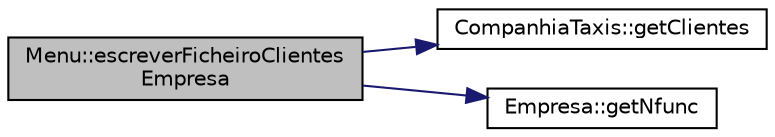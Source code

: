 digraph "Menu::escreverFicheiroClientesEmpresa"
{
  edge [fontname="Helvetica",fontsize="10",labelfontname="Helvetica",labelfontsize="10"];
  node [fontname="Helvetica",fontsize="10",shape=record];
  rankdir="LR";
  Node62 [label="Menu::escreverFicheiroClientes\lEmpresa",height=0.2,width=0.4,color="black", fillcolor="grey75", style="filled", fontcolor="black"];
  Node62 -> Node63 [color="midnightblue",fontsize="10",style="solid",fontname="Helvetica"];
  Node63 [label="CompanhiaTaxis::getClientes",height=0.2,width=0.4,color="black", fillcolor="white", style="filled",URL="$class_companhia_taxis.html#a361e0a5a5685543138d11f5924a46f91",tooltip="função para obter lista de clientes "];
  Node62 -> Node64 [color="midnightblue",fontsize="10",style="solid",fontname="Helvetica"];
  Node64 [label="Empresa::getNfunc",height=0.2,width=0.4,color="black", fillcolor="white", style="filled",URL="$class_empresa.html#a28801c2132ffe02d7b0ee40b44f3d1bf",tooltip="função para obter número de funcionários da empresa "];
}
